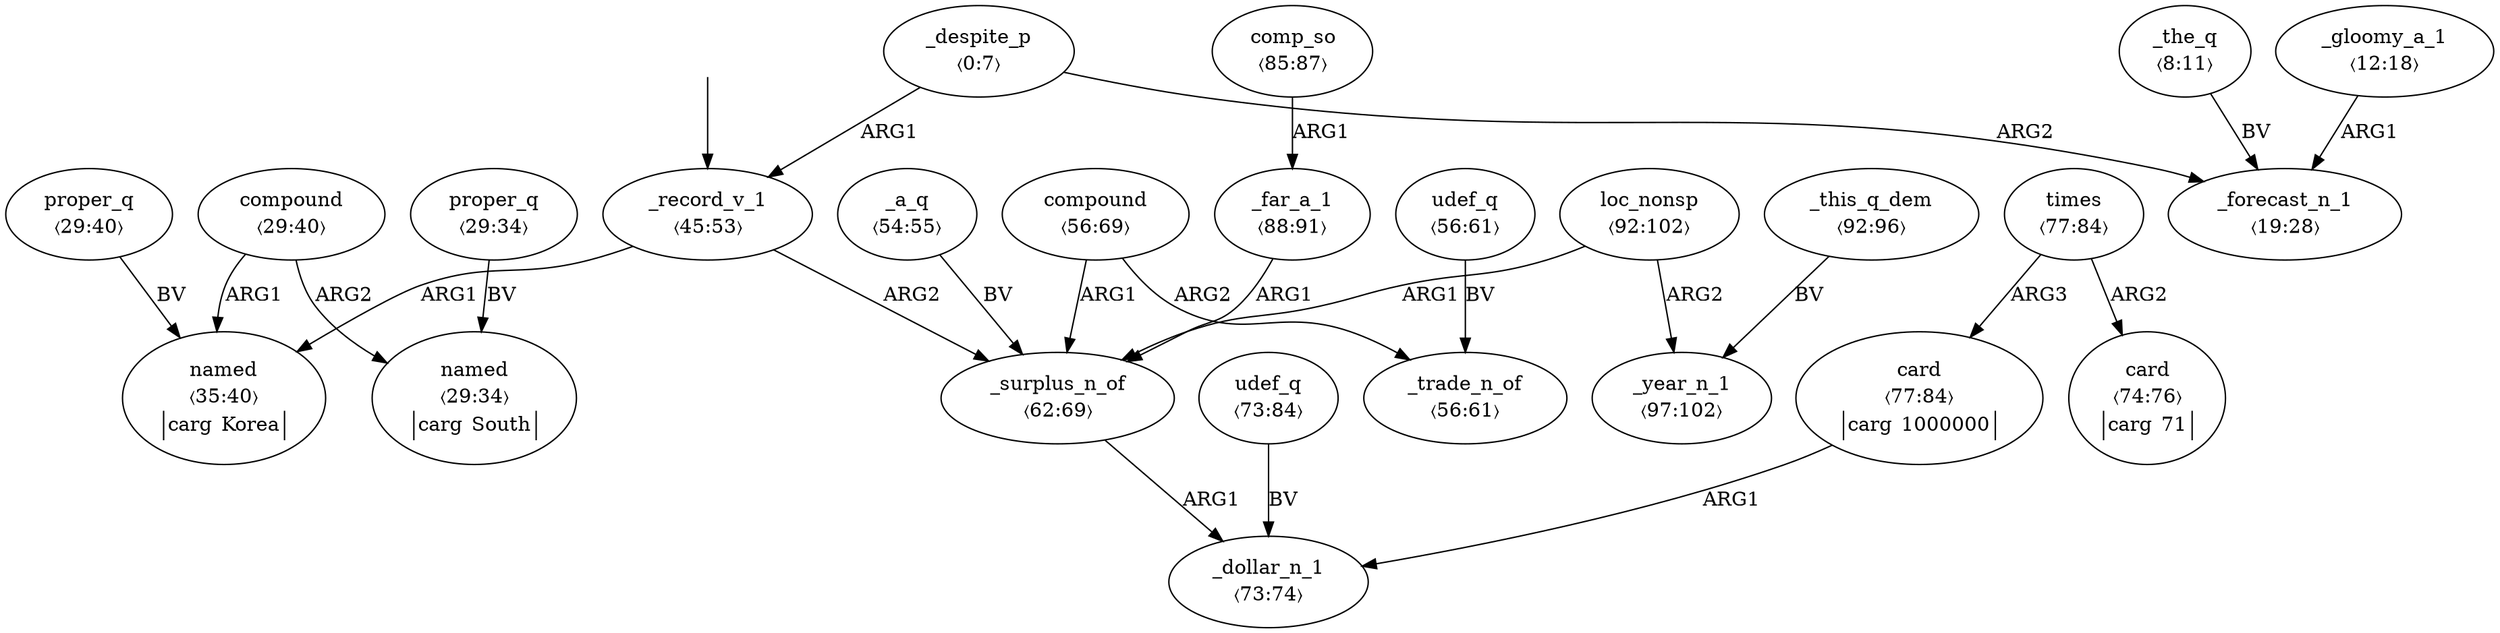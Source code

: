digraph "20011006" {
  top [ style=invis ];
  top -> 9;
  0 [ label=<<table align="center" border="0" cellspacing="0"><tr><td colspan="2">_despite_p</td></tr><tr><td colspan="2">〈0:7〉</td></tr></table>> ];
  1 [ label=<<table align="center" border="0" cellspacing="0"><tr><td colspan="2">_the_q</td></tr><tr><td colspan="2">〈8:11〉</td></tr></table>> ];
  2 [ label=<<table align="center" border="0" cellspacing="0"><tr><td colspan="2">_gloomy_a_1</td></tr><tr><td colspan="2">〈12:18〉</td></tr></table>> ];
  3 [ label=<<table align="center" border="0" cellspacing="0"><tr><td colspan="2">_forecast_n_1</td></tr><tr><td colspan="2">〈19:28〉</td></tr></table>> ];
  4 [ label=<<table align="center" border="0" cellspacing="0"><tr><td colspan="2">proper_q</td></tr><tr><td colspan="2">〈29:40〉</td></tr></table>> ];
  5 [ label=<<table align="center" border="0" cellspacing="0"><tr><td colspan="2">compound</td></tr><tr><td colspan="2">〈29:40〉</td></tr></table>> ];
  6 [ label=<<table align="center" border="0" cellspacing="0"><tr><td colspan="2">proper_q</td></tr><tr><td colspan="2">〈29:34〉</td></tr></table>> ];
  7 [ label=<<table align="center" border="0" cellspacing="0"><tr><td colspan="2">named</td></tr><tr><td colspan="2">〈29:34〉</td></tr><tr><td sides="l" border="1" align="left">carg</td><td sides="r" border="1" align="left">South</td></tr></table>> ];
  8 [ label=<<table align="center" border="0" cellspacing="0"><tr><td colspan="2">named</td></tr><tr><td colspan="2">〈35:40〉</td></tr><tr><td sides="l" border="1" align="left">carg</td><td sides="r" border="1" align="left">Korea</td></tr></table>> ];
  9 [ label=<<table align="center" border="0" cellspacing="0"><tr><td colspan="2">_record_v_1</td></tr><tr><td colspan="2">〈45:53〉</td></tr></table>> ];
  10 [ label=<<table align="center" border="0" cellspacing="0"><tr><td colspan="2">_a_q</td></tr><tr><td colspan="2">〈54:55〉</td></tr></table>> ];
  11 [ label=<<table align="center" border="0" cellspacing="0"><tr><td colspan="2">compound</td></tr><tr><td colspan="2">〈56:69〉</td></tr></table>> ];
  12 [ label=<<table align="center" border="0" cellspacing="0"><tr><td colspan="2">udef_q</td></tr><tr><td colspan="2">〈56:61〉</td></tr></table>> ];
  13 [ label=<<table align="center" border="0" cellspacing="0"><tr><td colspan="2">_trade_n_of</td></tr><tr><td colspan="2">〈56:61〉</td></tr></table>> ];
  14 [ label=<<table align="center" border="0" cellspacing="0"><tr><td colspan="2">_surplus_n_of</td></tr><tr><td colspan="2">〈62:69〉</td></tr></table>> ];
  15 [ label=<<table align="center" border="0" cellspacing="0"><tr><td colspan="2">udef_q</td></tr><tr><td colspan="2">〈73:84〉</td></tr></table>> ];
  16 [ label=<<table align="center" border="0" cellspacing="0"><tr><td colspan="2">_dollar_n_1</td></tr><tr><td colspan="2">〈73:74〉</td></tr></table>> ];
  17 [ label=<<table align="center" border="0" cellspacing="0"><tr><td colspan="2">card</td></tr><tr><td colspan="2">〈74:76〉</td></tr><tr><td sides="l" border="1" align="left">carg</td><td sides="r" border="1" align="left">71</td></tr></table>> ];
  18 [ label=<<table align="center" border="0" cellspacing="0"><tr><td colspan="2">card</td></tr><tr><td colspan="2">〈77:84〉</td></tr><tr><td sides="l" border="1" align="left">carg</td><td sides="r" border="1" align="left">1000000</td></tr></table>> ];
  19 [ label=<<table align="center" border="0" cellspacing="0"><tr><td colspan="2">times</td></tr><tr><td colspan="2">〈77:84〉</td></tr></table>> ];
  20 [ label=<<table align="center" border="0" cellspacing="0"><tr><td colspan="2">comp_so</td></tr><tr><td colspan="2">〈85:87〉</td></tr></table>> ];
  21 [ label=<<table align="center" border="0" cellspacing="0"><tr><td colspan="2">_far_a_1</td></tr><tr><td colspan="2">〈88:91〉</td></tr></table>> ];
  22 [ label=<<table align="center" border="0" cellspacing="0"><tr><td colspan="2">loc_nonsp</td></tr><tr><td colspan="2">〈92:102〉</td></tr></table>> ];
  23 [ label=<<table align="center" border="0" cellspacing="0"><tr><td colspan="2">_this_q_dem</td></tr><tr><td colspan="2">〈92:96〉</td></tr></table>> ];
  24 [ label=<<table align="center" border="0" cellspacing="0"><tr><td colspan="2">_year_n_1</td></tr><tr><td colspan="2">〈97:102〉</td></tr></table>> ];
  2 -> 3 [ label="ARG1" ];
  11 -> 13 [ label="ARG2" ];
  5 -> 7 [ label="ARG2" ];
  15 -> 16 [ label="BV" ];
  1 -> 3 [ label="BV" ];
  23 -> 24 [ label="BV" ];
  18 -> 16 [ label="ARG1" ];
  10 -> 14 [ label="BV" ];
  0 -> 9 [ label="ARG1" ];
  20 -> 21 [ label="ARG1" ];
  6 -> 7 [ label="BV" ];
  5 -> 8 [ label="ARG1" ];
  9 -> 14 [ label="ARG2" ];
  19 -> 17 [ label="ARG2" ];
  11 -> 14 [ label="ARG1" ];
  22 -> 24 [ label="ARG2" ];
  19 -> 18 [ label="ARG3" ];
  9 -> 8 [ label="ARG1" ];
  12 -> 13 [ label="BV" ];
  22 -> 14 [ label="ARG1" ];
  21 -> 14 [ label="ARG1" ];
  14 -> 16 [ label="ARG1" ];
  4 -> 8 [ label="BV" ];
  0 -> 3 [ label="ARG2" ];
}

